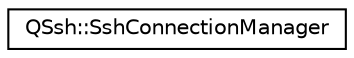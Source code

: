 digraph "Graphical Class Hierarchy"
{
  edge [fontname="Helvetica",fontsize="10",labelfontname="Helvetica",labelfontsize="10"];
  node [fontname="Helvetica",fontsize="10",shape=record];
  rankdir="LR";
  Node0 [label="QSsh::SshConnectionManager",height=0.2,width=0.4,color="black", fillcolor="white", style="filled",URL="$class_q_ssh_1_1_ssh_connection_manager.html"];
}
